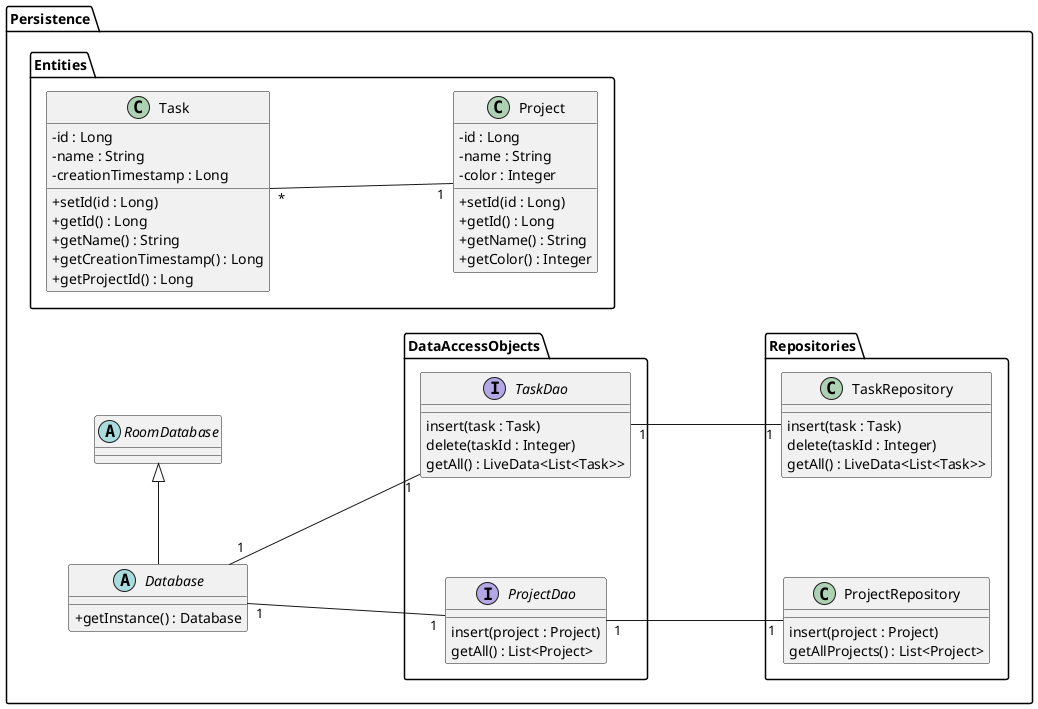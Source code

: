 @startuml

    left to right direction
    skinparam ranksep 150
    skinparam nodesep 100
    skinparam classAttributeIconSize 0

    package Persistence {

    package Entities{
       class Task {
            - id : Long
            - name : String
            - creationTimestamp : Long

            + setId(id : Long)
            + getId() : Long
            + getName() : String
            + getCreationTimestamp() : Long
            + getProjectId() : Long
        }

       class Project {
            - id : Long
            - name : String
            - color : Integer

            + setId(id : Long)
            + getId() : Long
            + getName() : String
            + getColor() : Integer
        }
    }

    package Repositories {
        class TaskRepository {
            insert(task : Task)
            delete(taskId : Integer)
            getAll() : LiveData<List<Task>>
        }
        class ProjectRepository {
            insert(project : Project)
            getAllProjects() : List<Project>
        }
    }

    package DataAccessObjects {
        interface TaskDao{
            insert(task : Task)
            delete(taskId : Integer)
            getAll() : LiveData<List<Task>>
        }

        interface ProjectDao{
            insert(project : Project)
            getAll() : List<Project>
        }
    }

    abstract class RoomDatabase
    abstract class Database {
        + getInstance() : Database
    }

    Task "*" -- "1" Project

    Database -|> RoomDatabase

    Database "1" -- "1" TaskDao
    Database "1" -- "1" ProjectDao

    TaskDao "1" -- "1" TaskRepository
    ProjectDao "1" -- "1" ProjectRepository

@enduml